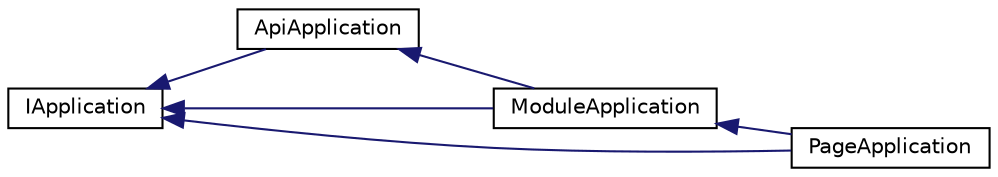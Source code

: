 digraph G
{
  edge [fontname="Helvetica",fontsize="10",labelfontname="Helvetica",labelfontsize="10"];
  node [fontname="Helvetica",fontsize="10",shape=record];
  rankdir=LR;
  Node1 [label="IApplication",height=0.2,width=0.4,color="black", fillcolor="white", style="filled",URL="$interface_utopia_1_1_components_1_1_http_1_1_i_application.html"];
  Node1 -> Node2 [dir=back,color="midnightblue",fontsize="10",style="solid",fontname="Helvetica"];
  Node2 [label="ApiApplication",height=0.2,width=0.4,color="black", fillcolor="white", style="filled",URL="$class_utopia_1_1_components_1_1_http_1_1_api_application.html"];
  Node2 -> Node3 [dir=back,color="midnightblue",fontsize="10",style="solid",fontname="Helvetica"];
  Node3 [label="ModuleApplication",height=0.2,width=0.4,color="black", fillcolor="white", style="filled",URL="$class_utopia_1_1_components_1_1_http_1_1_module_application.html"];
  Node3 -> Node4 [dir=back,color="midnightblue",fontsize="10",style="solid",fontname="Helvetica"];
  Node4 [label="PageApplication",height=0.2,width=0.4,color="black", fillcolor="white", style="filled",URL="$class_utopia_1_1_components_1_1_http_1_1_page_application.html"];
  Node1 -> Node3 [dir=back,color="midnightblue",fontsize="10",style="solid",fontname="Helvetica"];
  Node1 -> Node4 [dir=back,color="midnightblue",fontsize="10",style="solid",fontname="Helvetica"];
}

